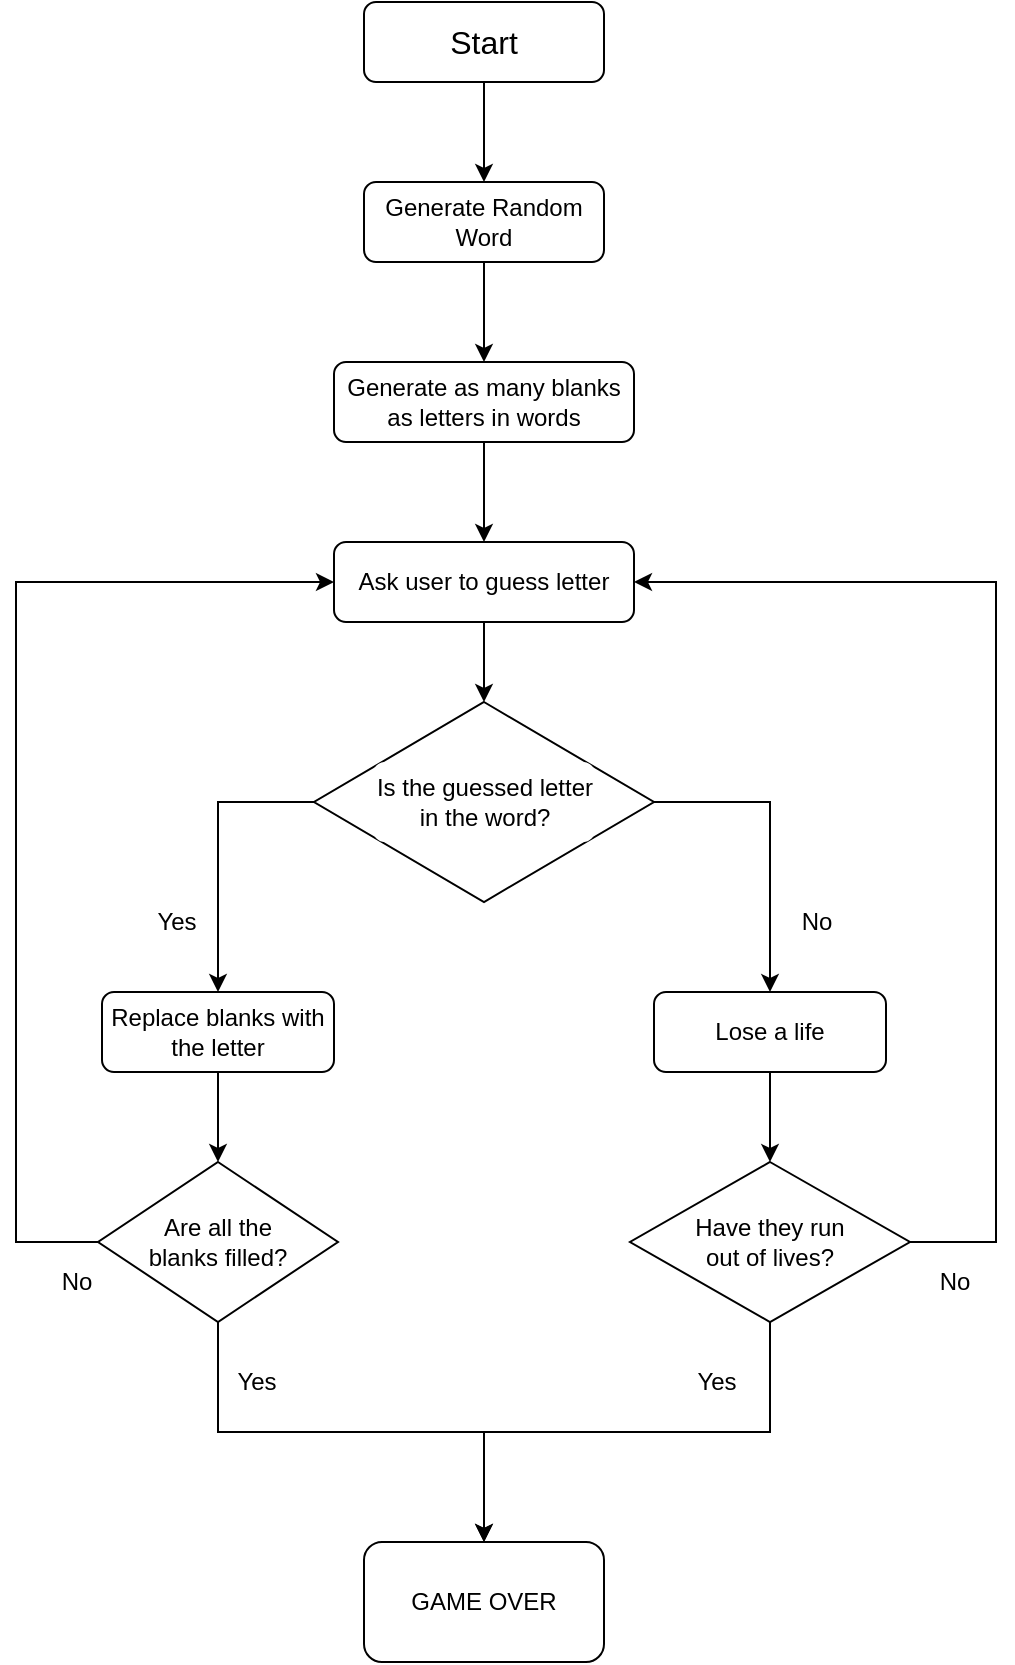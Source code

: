 <mxfile version="14.6.12" type="github">
  <diagram id="C5RBs43oDa-KdzZeNtuy" name="Page-1">
    <mxGraphModel dx="782" dy="437" grid="1" gridSize="10" guides="1" tooltips="1" connect="1" arrows="1" fold="1" page="1" pageScale="1" pageWidth="827" pageHeight="1169" math="0" shadow="0">
      <root>
        <mxCell id="WIyWlLk6GJQsqaUBKTNV-0" />
        <mxCell id="WIyWlLk6GJQsqaUBKTNV-1" parent="WIyWlLk6GJQsqaUBKTNV-0" />
        <mxCell id="GJbdPpqmlYrkZpuZocA6-16" style="edgeStyle=orthogonalEdgeStyle;rounded=0;orthogonalLoop=1;jettySize=auto;html=1;exitX=0.5;exitY=1;exitDx=0;exitDy=0;entryX=0.5;entryY=0;entryDx=0;entryDy=0;" edge="1" parent="WIyWlLk6GJQsqaUBKTNV-1" source="WIyWlLk6GJQsqaUBKTNV-3" target="GJbdPpqmlYrkZpuZocA6-15">
          <mxGeometry relative="1" as="geometry" />
        </mxCell>
        <mxCell id="WIyWlLk6GJQsqaUBKTNV-3" value="&lt;font style=&quot;font-size: 16px&quot;&gt;Start&lt;/font&gt;" style="rounded=1;whiteSpace=wrap;html=1;fontSize=12;glass=0;strokeWidth=1;shadow=0;" parent="WIyWlLk6GJQsqaUBKTNV-1" vertex="1">
          <mxGeometry x="354" y="70" width="120" height="40" as="geometry" />
        </mxCell>
        <mxCell id="GJbdPpqmlYrkZpuZocA6-18" style="edgeStyle=orthogonalEdgeStyle;rounded=0;orthogonalLoop=1;jettySize=auto;html=1;exitX=0.5;exitY=1;exitDx=0;exitDy=0;entryX=0.5;entryY=0;entryDx=0;entryDy=0;" edge="1" parent="WIyWlLk6GJQsqaUBKTNV-1" source="GJbdPpqmlYrkZpuZocA6-15" target="GJbdPpqmlYrkZpuZocA6-17">
          <mxGeometry relative="1" as="geometry" />
        </mxCell>
        <mxCell id="GJbdPpqmlYrkZpuZocA6-15" value="Generate Random Word" style="rounded=1;whiteSpace=wrap;html=1;fontSize=12;glass=0;strokeWidth=1;shadow=0;" vertex="1" parent="WIyWlLk6GJQsqaUBKTNV-1">
          <mxGeometry x="354" y="160" width="120" height="40" as="geometry" />
        </mxCell>
        <mxCell id="GJbdPpqmlYrkZpuZocA6-20" style="edgeStyle=orthogonalEdgeStyle;rounded=0;orthogonalLoop=1;jettySize=auto;html=1;exitX=0.5;exitY=1;exitDx=0;exitDy=0;" edge="1" parent="WIyWlLk6GJQsqaUBKTNV-1" source="GJbdPpqmlYrkZpuZocA6-17" target="GJbdPpqmlYrkZpuZocA6-19">
          <mxGeometry relative="1" as="geometry" />
        </mxCell>
        <mxCell id="GJbdPpqmlYrkZpuZocA6-17" value="Generate as many blanks as letters in words" style="rounded=1;whiteSpace=wrap;html=1;fontSize=12;glass=0;strokeWidth=1;shadow=0;" vertex="1" parent="WIyWlLk6GJQsqaUBKTNV-1">
          <mxGeometry x="339" y="250" width="150" height="40" as="geometry" />
        </mxCell>
        <mxCell id="GJbdPpqmlYrkZpuZocA6-23" style="edgeStyle=orthogonalEdgeStyle;rounded=0;orthogonalLoop=1;jettySize=auto;html=1;exitX=0.5;exitY=1;exitDx=0;exitDy=0;entryX=0.5;entryY=0;entryDx=0;entryDy=0;" edge="1" parent="WIyWlLk6GJQsqaUBKTNV-1" source="GJbdPpqmlYrkZpuZocA6-19" target="GJbdPpqmlYrkZpuZocA6-21">
          <mxGeometry relative="1" as="geometry" />
        </mxCell>
        <mxCell id="GJbdPpqmlYrkZpuZocA6-19" value="Ask user to guess letter" style="rounded=1;whiteSpace=wrap;html=1;fontSize=12;glass=0;strokeWidth=1;shadow=0;" vertex="1" parent="WIyWlLk6GJQsqaUBKTNV-1">
          <mxGeometry x="339" y="340" width="150" height="40" as="geometry" />
        </mxCell>
        <mxCell id="GJbdPpqmlYrkZpuZocA6-24" value="Yes" style="edgeStyle=orthogonalEdgeStyle;rounded=0;orthogonalLoop=1;jettySize=auto;html=1;exitX=0;exitY=0.5;exitDx=0;exitDy=0;entryX=0.5;entryY=0;entryDx=0;entryDy=0;fontSize=12;" edge="1" parent="WIyWlLk6GJQsqaUBKTNV-1" source="GJbdPpqmlYrkZpuZocA6-21" target="GJbdPpqmlYrkZpuZocA6-26">
          <mxGeometry x="0.51" y="-21" relative="1" as="geometry">
            <mxPoint x="280" y="560" as="targetPoint" />
            <mxPoint as="offset" />
          </mxGeometry>
        </mxCell>
        <mxCell id="GJbdPpqmlYrkZpuZocA6-25" value="No" style="edgeStyle=orthogonalEdgeStyle;rounded=0;orthogonalLoop=1;jettySize=auto;html=1;exitX=1;exitY=0.5;exitDx=0;exitDy=0;entryX=0.5;entryY=0;entryDx=0;entryDy=0;fontSize=12;" edge="1" parent="WIyWlLk6GJQsqaUBKTNV-1" source="GJbdPpqmlYrkZpuZocA6-21" target="GJbdPpqmlYrkZpuZocA6-27">
          <mxGeometry x="0.542" y="23" relative="1" as="geometry">
            <mxPoint x="560" y="560" as="targetPoint" />
            <mxPoint as="offset" />
          </mxGeometry>
        </mxCell>
        <mxCell id="GJbdPpqmlYrkZpuZocA6-21" value="" style="rhombus;whiteSpace=wrap;html=1;align=center;" vertex="1" parent="WIyWlLk6GJQsqaUBKTNV-1">
          <mxGeometry x="329" y="420" width="170" height="100" as="geometry" />
        </mxCell>
        <mxCell id="GJbdPpqmlYrkZpuZocA6-22" value="Is the guessed letter in the word?" style="rounded=1;whiteSpace=wrap;html=1;fontSize=12;glass=0;strokeWidth=1;shadow=0;strokeColor=none;" vertex="1" parent="WIyWlLk6GJQsqaUBKTNV-1">
          <mxGeometry x="358.5" y="450" width="111" height="40" as="geometry" />
        </mxCell>
        <mxCell id="GJbdPpqmlYrkZpuZocA6-26" value="Replace blanks with the letter" style="rounded=1;whiteSpace=wrap;html=1;fontSize=12;glass=0;strokeWidth=1;shadow=0;" vertex="1" parent="WIyWlLk6GJQsqaUBKTNV-1">
          <mxGeometry x="223" y="565" width="116" height="40" as="geometry" />
        </mxCell>
        <mxCell id="GJbdPpqmlYrkZpuZocA6-38" style="edgeStyle=orthogonalEdgeStyle;rounded=0;orthogonalLoop=1;jettySize=auto;html=1;exitX=0.5;exitY=1;exitDx=0;exitDy=0;entryX=0.5;entryY=0;entryDx=0;entryDy=0;fontSize=12;" edge="1" parent="WIyWlLk6GJQsqaUBKTNV-1" source="GJbdPpqmlYrkZpuZocA6-27" target="GJbdPpqmlYrkZpuZocA6-37">
          <mxGeometry relative="1" as="geometry" />
        </mxCell>
        <mxCell id="GJbdPpqmlYrkZpuZocA6-27" value="Lose a life" style="rounded=1;whiteSpace=wrap;html=1;fontSize=12;glass=0;strokeWidth=1;shadow=0;" vertex="1" parent="WIyWlLk6GJQsqaUBKTNV-1">
          <mxGeometry x="499" y="565" width="116" height="40" as="geometry" />
        </mxCell>
        <mxCell id="GJbdPpqmlYrkZpuZocA6-35" value="No" style="edgeStyle=orthogonalEdgeStyle;rounded=0;orthogonalLoop=1;jettySize=auto;html=1;exitX=0;exitY=0.5;exitDx=0;exitDy=0;entryX=0;entryY=0.5;entryDx=0;entryDy=0;fontSize=12;" edge="1" parent="WIyWlLk6GJQsqaUBKTNV-1" source="GJbdPpqmlYrkZpuZocA6-32" target="GJbdPpqmlYrkZpuZocA6-19">
          <mxGeometry x="-0.959" y="20" relative="1" as="geometry">
            <Array as="points">
              <mxPoint x="180" y="690" />
              <mxPoint x="180" y="360" />
            </Array>
            <mxPoint as="offset" />
          </mxGeometry>
        </mxCell>
        <mxCell id="GJbdPpqmlYrkZpuZocA6-42" value="Yes" style="edgeStyle=orthogonalEdgeStyle;rounded=0;orthogonalLoop=1;jettySize=auto;html=1;exitX=0.5;exitY=1;exitDx=0;exitDy=0;entryX=0.5;entryY=0;entryDx=0;entryDy=0;fontSize=12;" edge="1" parent="WIyWlLk6GJQsqaUBKTNV-1" source="GJbdPpqmlYrkZpuZocA6-32" target="GJbdPpqmlYrkZpuZocA6-40">
          <mxGeometry x="-0.753" y="19" relative="1" as="geometry">
            <mxPoint as="offset" />
          </mxGeometry>
        </mxCell>
        <mxCell id="GJbdPpqmlYrkZpuZocA6-32" value="Are all the &lt;br&gt;blanks filled?" style="rhombus;whiteSpace=wrap;html=1;fillColor=#ffffff;" vertex="1" parent="WIyWlLk6GJQsqaUBKTNV-1">
          <mxGeometry x="221" y="650" width="120" height="80" as="geometry" />
        </mxCell>
        <mxCell id="GJbdPpqmlYrkZpuZocA6-33" value="" style="endArrow=classic;html=1;exitX=0.5;exitY=1;exitDx=0;exitDy=0;entryX=0.5;entryY=0;entryDx=0;entryDy=0;" edge="1" parent="WIyWlLk6GJQsqaUBKTNV-1" source="GJbdPpqmlYrkZpuZocA6-26" target="GJbdPpqmlYrkZpuZocA6-32">
          <mxGeometry width="50" height="50" relative="1" as="geometry">
            <mxPoint x="360" y="700" as="sourcePoint" />
            <mxPoint x="410" y="650" as="targetPoint" />
          </mxGeometry>
        </mxCell>
        <mxCell id="GJbdPpqmlYrkZpuZocA6-43" value="Yes" style="edgeStyle=orthogonalEdgeStyle;rounded=0;orthogonalLoop=1;jettySize=auto;html=1;exitX=0.5;exitY=1;exitDx=0;exitDy=0;fontSize=12;" edge="1" parent="WIyWlLk6GJQsqaUBKTNV-1" source="GJbdPpqmlYrkZpuZocA6-37" target="GJbdPpqmlYrkZpuZocA6-40">
          <mxGeometry x="-0.352" y="-25" relative="1" as="geometry">
            <mxPoint as="offset" />
          </mxGeometry>
        </mxCell>
        <mxCell id="GJbdPpqmlYrkZpuZocA6-37" value="Have they run&lt;br&gt;out of lives?" style="rhombus;whiteSpace=wrap;html=1;fillColor=#ffffff;" vertex="1" parent="WIyWlLk6GJQsqaUBKTNV-1">
          <mxGeometry x="487" y="650" width="140" height="80" as="geometry" />
        </mxCell>
        <mxCell id="GJbdPpqmlYrkZpuZocA6-39" value="No" style="edgeStyle=orthogonalEdgeStyle;rounded=0;orthogonalLoop=1;jettySize=auto;html=1;exitX=1;exitY=0.5;exitDx=0;exitDy=0;entryX=1;entryY=0.5;entryDx=0;entryDy=0;fontSize=12;" edge="1" parent="WIyWlLk6GJQsqaUBKTNV-1" source="GJbdPpqmlYrkZpuZocA6-37" target="GJbdPpqmlYrkZpuZocA6-19">
          <mxGeometry x="-0.92" y="-20" relative="1" as="geometry">
            <mxPoint x="231" y="700" as="sourcePoint" />
            <mxPoint x="349" y="370" as="targetPoint" />
            <Array as="points">
              <mxPoint x="670" y="690" />
              <mxPoint x="670" y="360" />
            </Array>
            <mxPoint as="offset" />
          </mxGeometry>
        </mxCell>
        <mxCell id="GJbdPpqmlYrkZpuZocA6-40" value="GAME OVER" style="rounded=1;whiteSpace=wrap;html=1;fontSize=12;fillColor=#ffffff;" vertex="1" parent="WIyWlLk6GJQsqaUBKTNV-1">
          <mxGeometry x="354" y="840" width="120" height="60" as="geometry" />
        </mxCell>
      </root>
    </mxGraphModel>
  </diagram>
</mxfile>
